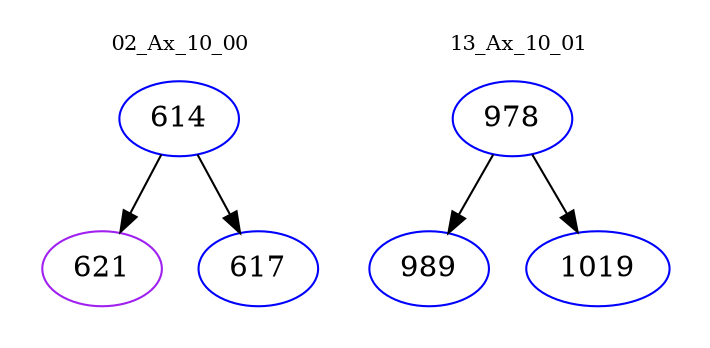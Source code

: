 digraph{
subgraph cluster_0 {
color = white
label = "02_Ax_10_00";
fontsize=10;
T0_614 [label="614", color="blue"]
T0_614 -> T0_621 [color="black"]
T0_621 [label="621", color="purple"]
T0_614 -> T0_617 [color="black"]
T0_617 [label="617", color="blue"]
}
subgraph cluster_1 {
color = white
label = "13_Ax_10_01";
fontsize=10;
T1_978 [label="978", color="blue"]
T1_978 -> T1_989 [color="black"]
T1_989 [label="989", color="blue"]
T1_978 -> T1_1019 [color="black"]
T1_1019 [label="1019", color="blue"]
}
}

